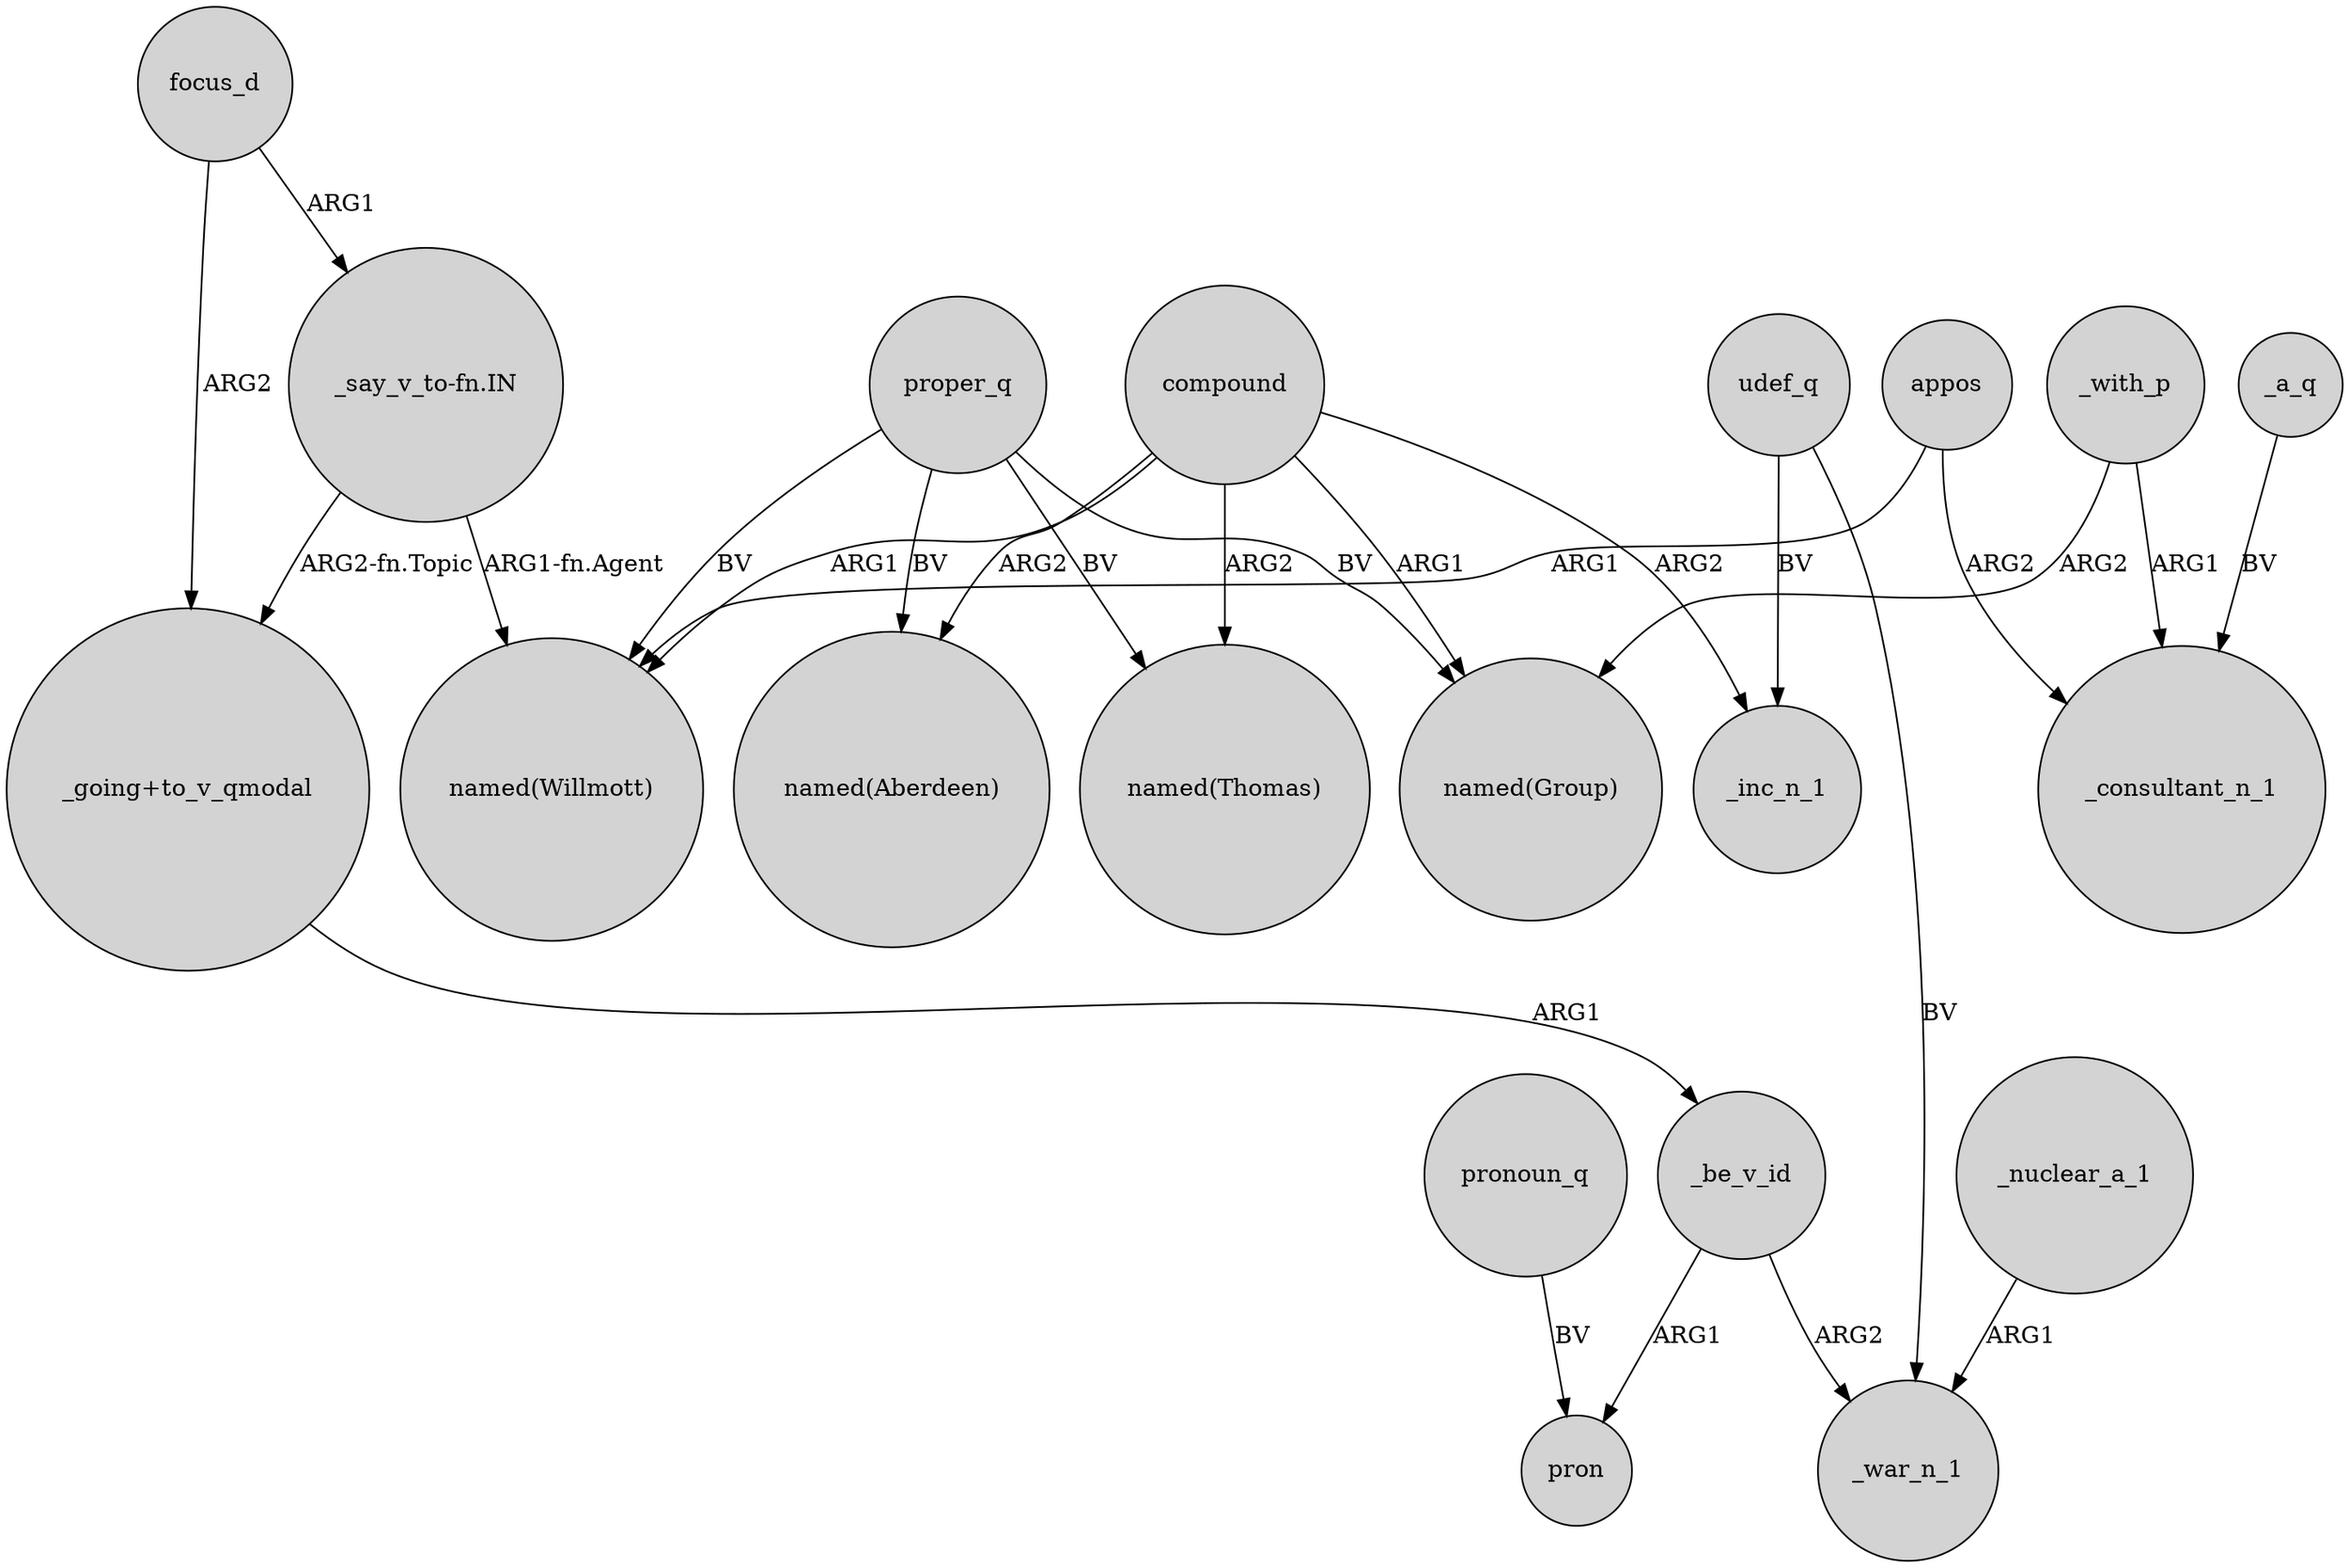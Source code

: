 digraph {
	node [shape=circle style=filled]
	proper_q -> "named(Willmott)" [label=BV]
	udef_q -> _inc_n_1 [label=BV]
	"_say_v_to-fn.IN" -> "named(Willmott)" [label="ARG1-fn.Agent"]
	_with_p -> _consultant_n_1 [label=ARG1]
	"_say_v_to-fn.IN" -> "_going+to_v_qmodal" [label="ARG2-fn.Topic"]
	"_going+to_v_qmodal" -> _be_v_id [label=ARG1]
	_be_v_id -> pron [label=ARG1]
	appos -> _consultant_n_1 [label=ARG2]
	proper_q -> "named(Aberdeen)" [label=BV]
	compound -> "named(Group)" [label=ARG1]
	pronoun_q -> pron [label=BV]
	proper_q -> "named(Thomas)" [label=BV]
	_a_q -> _consultant_n_1 [label=BV]
	_with_p -> "named(Group)" [label=ARG2]
	udef_q -> _war_n_1 [label=BV]
	_nuclear_a_1 -> _war_n_1 [label=ARG1]
	appos -> "named(Willmott)" [label=ARG1]
	proper_q -> "named(Group)" [label=BV]
	focus_d -> "_going+to_v_qmodal" [label=ARG2]
	compound -> "named(Willmott)" [label=ARG1]
	compound -> "named(Aberdeen)" [label=ARG2]
	_be_v_id -> _war_n_1 [label=ARG2]
	compound -> "named(Thomas)" [label=ARG2]
	compound -> _inc_n_1 [label=ARG2]
	focus_d -> "_say_v_to-fn.IN" [label=ARG1]
}
